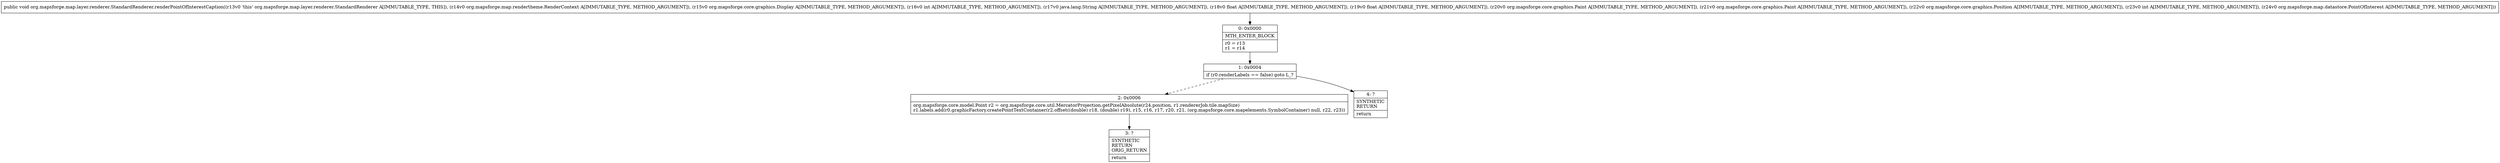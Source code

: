 digraph "CFG fororg.mapsforge.map.layer.renderer.StandardRenderer.renderPointOfInterestCaption(Lorg\/mapsforge\/map\/rendertheme\/RenderContext;Lorg\/mapsforge\/core\/graphics\/Display;ILjava\/lang\/String;FFLorg\/mapsforge\/core\/graphics\/Paint;Lorg\/mapsforge\/core\/graphics\/Paint;Lorg\/mapsforge\/core\/graphics\/Position;ILorg\/mapsforge\/map\/datastore\/PointOfInterest;)V" {
Node_0 [shape=record,label="{0\:\ 0x0000|MTH_ENTER_BLOCK\l|r0 = r13\lr1 = r14\l}"];
Node_1 [shape=record,label="{1\:\ 0x0004|if (r0.renderLabels == false) goto L_?\l}"];
Node_2 [shape=record,label="{2\:\ 0x0006|org.mapsforge.core.model.Point r2 = org.mapsforge.core.util.MercatorProjection.getPixelAbsolute(r24.position, r1.rendererJob.tile.mapSize)\lr1.labels.add(r0.graphicFactory.createPointTextContainer(r2.offset((double) r18, (double) r19), r15, r16, r17, r20, r21, (org.mapsforge.core.mapelements.SymbolContainer) null, r22, r23))\l}"];
Node_3 [shape=record,label="{3\:\ ?|SYNTHETIC\lRETURN\lORIG_RETURN\l|return\l}"];
Node_4 [shape=record,label="{4\:\ ?|SYNTHETIC\lRETURN\l|return\l}"];
MethodNode[shape=record,label="{public void org.mapsforge.map.layer.renderer.StandardRenderer.renderPointOfInterestCaption((r13v0 'this' org.mapsforge.map.layer.renderer.StandardRenderer A[IMMUTABLE_TYPE, THIS]), (r14v0 org.mapsforge.map.rendertheme.RenderContext A[IMMUTABLE_TYPE, METHOD_ARGUMENT]), (r15v0 org.mapsforge.core.graphics.Display A[IMMUTABLE_TYPE, METHOD_ARGUMENT]), (r16v0 int A[IMMUTABLE_TYPE, METHOD_ARGUMENT]), (r17v0 java.lang.String A[IMMUTABLE_TYPE, METHOD_ARGUMENT]), (r18v0 float A[IMMUTABLE_TYPE, METHOD_ARGUMENT]), (r19v0 float A[IMMUTABLE_TYPE, METHOD_ARGUMENT]), (r20v0 org.mapsforge.core.graphics.Paint A[IMMUTABLE_TYPE, METHOD_ARGUMENT]), (r21v0 org.mapsforge.core.graphics.Paint A[IMMUTABLE_TYPE, METHOD_ARGUMENT]), (r22v0 org.mapsforge.core.graphics.Position A[IMMUTABLE_TYPE, METHOD_ARGUMENT]), (r23v0 int A[IMMUTABLE_TYPE, METHOD_ARGUMENT]), (r24v0 org.mapsforge.map.datastore.PointOfInterest A[IMMUTABLE_TYPE, METHOD_ARGUMENT])) }"];
MethodNode -> Node_0;
Node_0 -> Node_1;
Node_1 -> Node_2[style=dashed];
Node_1 -> Node_4;
Node_2 -> Node_3;
}

